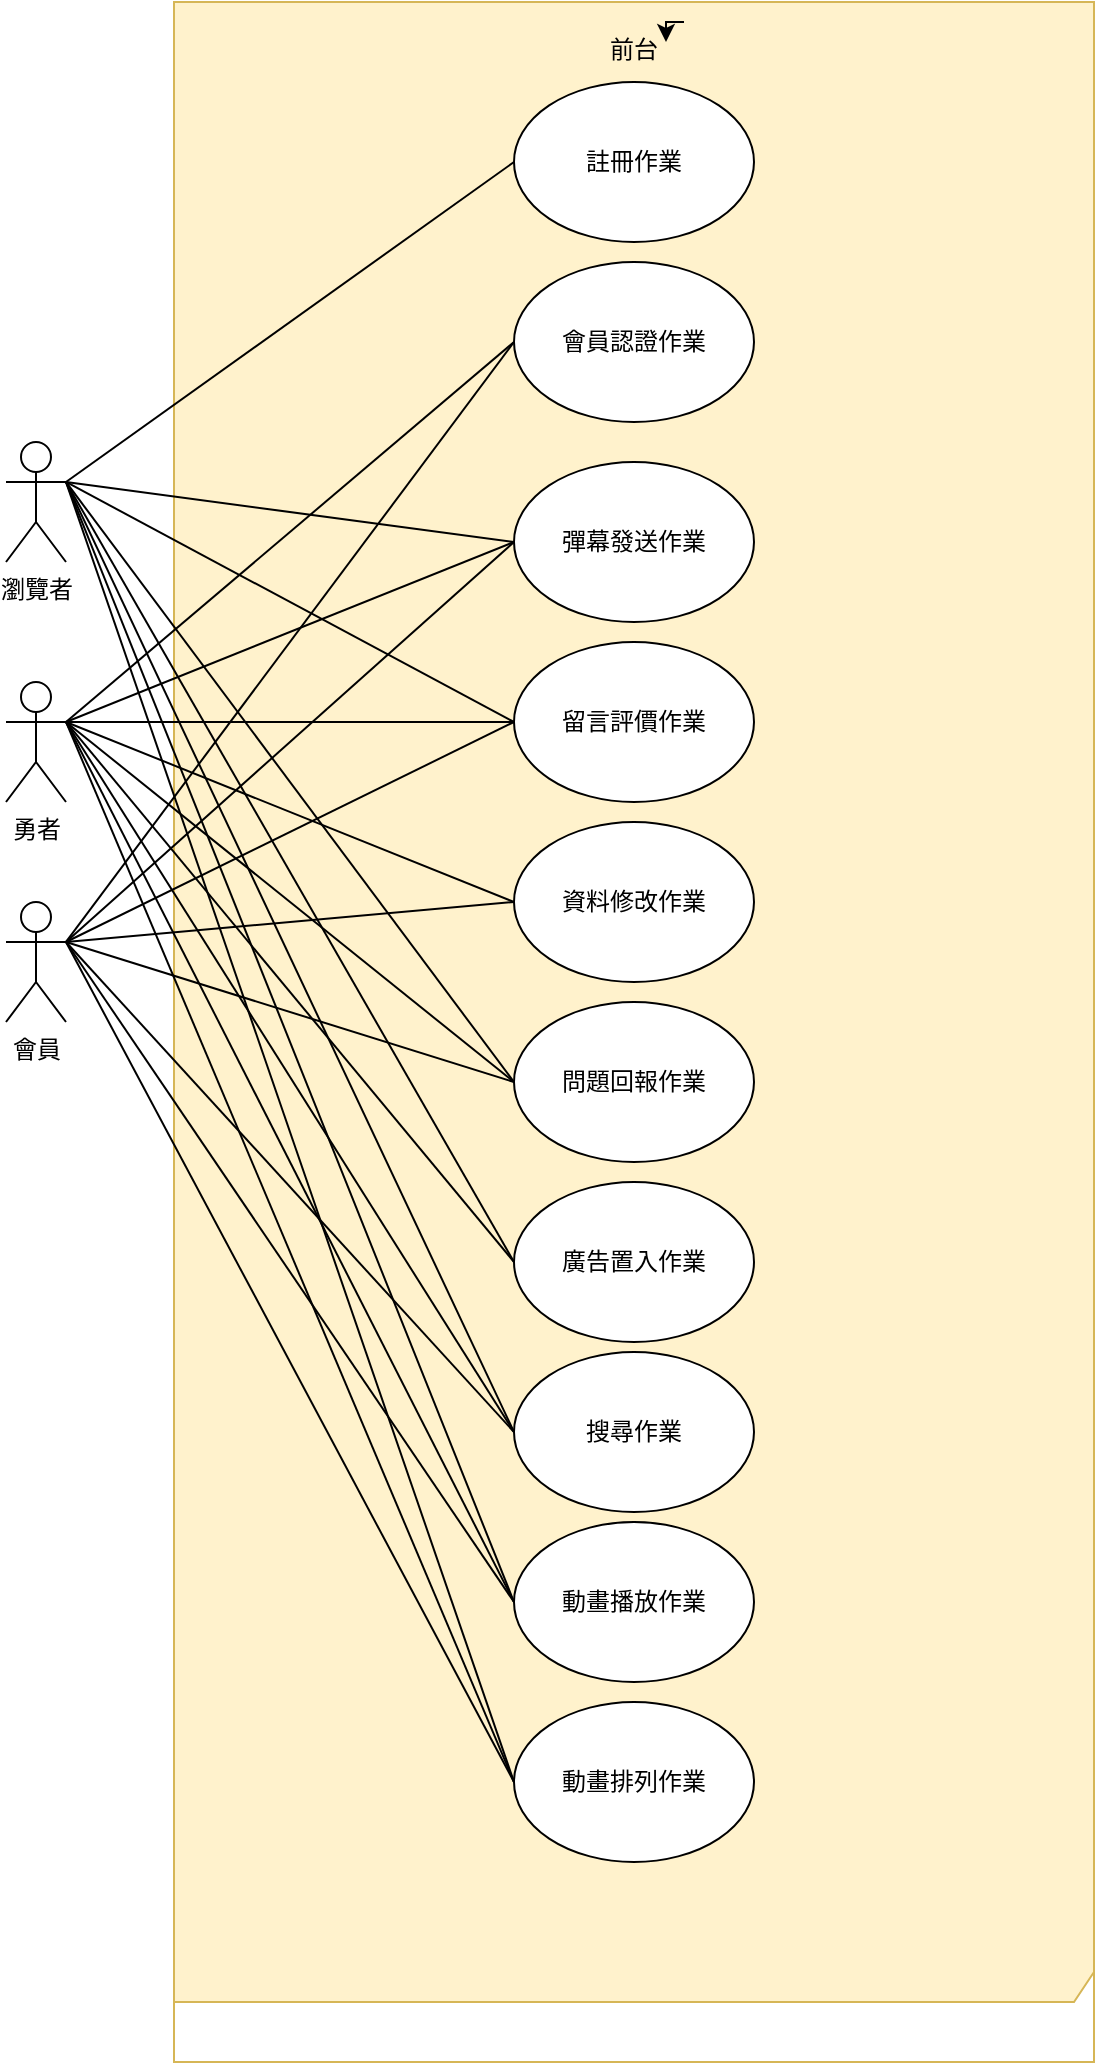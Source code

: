 <mxfile pages="2">
    <diagram id="2rHkpV9GjdSg73lqdJGZ" name="Page-1">
        <mxGraphModel dx="397" dy="1693" grid="1" gridSize="10" guides="1" tooltips="1" connect="1" arrows="1" fold="1" page="1" pageScale="1" pageWidth="827" pageHeight="1169" math="0" shadow="0">
            <root>
                <mxCell id="0"/>
                <mxCell id="1" parent="0"/>
                <mxCell id="3whnX0wflytPK5QzqAfA-55" value="" style="shape=umlFrame;tabPosition=left;html=1;boundedLbl=1;labelInHeader=1;width=460;height=1000;fillColor=#fff2cc;strokeColor=#d6b656;" parent="1" vertex="1">
                    <mxGeometry x="184" y="-150" width="460" height="1030" as="geometry"/>
                </mxCell>
                <mxCell id="3whnX0wflytPK5QzqAfA-56" value="前台" style="text;align=center;" parent="3whnX0wflytPK5QzqAfA-55" vertex="1">
                    <mxGeometry width="100" height="20" relative="1" as="geometry">
                        <mxPoint x="180" y="10" as="offset"/>
                    </mxGeometry>
                </mxCell>
                <mxCell id="3whnX0wflytPK5QzqAfA-57" style="edgeStyle=orthogonalEdgeStyle;rounded=0;orthogonalLoop=1;jettySize=auto;html=1;exitX=0.75;exitY=0;exitDx=0;exitDy=0;entryX=0.66;entryY=0.5;entryDx=0;entryDy=0;entryPerimeter=0;" parent="3whnX0wflytPK5QzqAfA-55" source="3whnX0wflytPK5QzqAfA-56" target="3whnX0wflytPK5QzqAfA-56" edge="1">
                    <mxGeometry relative="1" as="geometry"/>
                </mxCell>
                <mxCell id="3whnX0wflytPK5QzqAfA-1" value="瀏覽者" style="shape=umlActor;verticalLabelPosition=bottom;verticalAlign=top;html=1;outlineConnect=0;" parent="1" vertex="1">
                    <mxGeometry x="100" y="70" width="30" height="60" as="geometry"/>
                </mxCell>
                <mxCell id="3whnX0wflytPK5QzqAfA-2" value="註冊作業" style="ellipse;whiteSpace=wrap;html=1;" parent="1" vertex="1">
                    <mxGeometry x="354" y="-110" width="120" height="80" as="geometry"/>
                </mxCell>
                <mxCell id="3whnX0wflytPK5QzqAfA-5" value="會員認證作業" style="ellipse;whiteSpace=wrap;html=1;" parent="1" vertex="1">
                    <mxGeometry x="354" y="-20" width="120" height="80" as="geometry"/>
                </mxCell>
                <mxCell id="3whnX0wflytPK5QzqAfA-6" value="彈幕發送作業" style="ellipse;whiteSpace=wrap;html=1;" parent="1" vertex="1">
                    <mxGeometry x="354" y="80" width="120" height="80" as="geometry"/>
                </mxCell>
                <mxCell id="3whnX0wflytPK5QzqAfA-7" value="搜尋作業" style="ellipse;whiteSpace=wrap;html=1;" parent="1" vertex="1">
                    <mxGeometry x="354" y="525" width="120" height="80" as="geometry"/>
                </mxCell>
                <mxCell id="3whnX0wflytPK5QzqAfA-8" value="問題回報作業" style="ellipse;whiteSpace=wrap;html=1;" parent="1" vertex="1">
                    <mxGeometry x="354" y="350" width="120" height="80" as="geometry"/>
                </mxCell>
                <mxCell id="3whnX0wflytPK5QzqAfA-9" value="廣告置入作業" style="ellipse;whiteSpace=wrap;html=1;" parent="1" vertex="1">
                    <mxGeometry x="354" y="440" width="120" height="80" as="geometry"/>
                </mxCell>
                <mxCell id="3whnX0wflytPK5QzqAfA-10" value="留言評價作業" style="ellipse;whiteSpace=wrap;html=1;" parent="1" vertex="1">
                    <mxGeometry x="354" y="170" width="120" height="80" as="geometry"/>
                </mxCell>
                <mxCell id="3whnX0wflytPK5QzqAfA-11" value="資料修改作業" style="ellipse;whiteSpace=wrap;html=1;" parent="1" vertex="1">
                    <mxGeometry x="354" y="260" width="120" height="80" as="geometry"/>
                </mxCell>
                <mxCell id="3whnX0wflytPK5QzqAfA-12" value="動畫排列作業" style="ellipse;whiteSpace=wrap;html=1;" parent="1" vertex="1">
                    <mxGeometry x="354" y="700" width="120" height="80" as="geometry"/>
                </mxCell>
                <mxCell id="3whnX0wflytPK5QzqAfA-13" value="動畫播放作業" style="ellipse;whiteSpace=wrap;html=1;" parent="1" vertex="1">
                    <mxGeometry x="354" y="610" width="120" height="80" as="geometry"/>
                </mxCell>
                <mxCell id="3whnX0wflytPK5QzqAfA-15" value="勇者" style="shape=umlActor;verticalLabelPosition=bottom;verticalAlign=top;html=1;outlineConnect=0;" parent="1" vertex="1">
                    <mxGeometry x="100" y="190" width="30" height="60" as="geometry"/>
                </mxCell>
                <mxCell id="3whnX0wflytPK5QzqAfA-16" value="會員" style="shape=umlActor;verticalLabelPosition=bottom;verticalAlign=top;html=1;outlineConnect=0;" parent="1" vertex="1">
                    <mxGeometry x="100" y="300" width="30" height="60" as="geometry"/>
                </mxCell>
                <mxCell id="3whnX0wflytPK5QzqAfA-19" value="" style="endArrow=none;html=1;rounded=0;exitX=1;exitY=0.333;exitDx=0;exitDy=0;exitPerimeter=0;entryX=0;entryY=0.5;entryDx=0;entryDy=0;" parent="1" source="3whnX0wflytPK5QzqAfA-1" target="3whnX0wflytPK5QzqAfA-2" edge="1">
                    <mxGeometry width="50" height="50" relative="1" as="geometry">
                        <mxPoint x="130" y="110" as="sourcePoint"/>
                        <mxPoint x="180" y="60" as="targetPoint"/>
                    </mxGeometry>
                </mxCell>
                <mxCell id="3whnX0wflytPK5QzqAfA-21" value="" style="endArrow=none;html=1;rounded=0;exitX=1;exitY=0.333;exitDx=0;exitDy=0;exitPerimeter=0;entryX=0;entryY=0.5;entryDx=0;entryDy=0;" parent="1" source="3whnX0wflytPK5QzqAfA-15" target="3whnX0wflytPK5QzqAfA-5" edge="1">
                    <mxGeometry width="50" height="50" relative="1" as="geometry">
                        <mxPoint x="150" y="200" as="sourcePoint"/>
                        <mxPoint x="340" y="180" as="targetPoint"/>
                    </mxGeometry>
                </mxCell>
                <mxCell id="3whnX0wflytPK5QzqAfA-22" value="" style="endArrow=none;html=1;rounded=0;exitX=1;exitY=0.333;exitDx=0;exitDy=0;exitPerimeter=0;entryX=0;entryY=0.5;entryDx=0;entryDy=0;" parent="1" source="3whnX0wflytPK5QzqAfA-16" target="3whnX0wflytPK5QzqAfA-5" edge="1">
                    <mxGeometry width="50" height="50" relative="1" as="geometry">
                        <mxPoint x="170" y="330" as="sourcePoint"/>
                        <mxPoint x="370" y="310" as="targetPoint"/>
                    </mxGeometry>
                </mxCell>
                <mxCell id="3whnX0wflytPK5QzqAfA-23" value="" style="endArrow=none;html=1;rounded=0;entryX=0;entryY=0.5;entryDx=0;entryDy=0;fontStyle=1" parent="1" target="3whnX0wflytPK5QzqAfA-6" edge="1">
                    <mxGeometry width="50" height="50" relative="1" as="geometry">
                        <mxPoint x="130" y="90" as="sourcePoint"/>
                        <mxPoint x="360" y="100" as="targetPoint"/>
                    </mxGeometry>
                </mxCell>
                <mxCell id="3whnX0wflytPK5QzqAfA-24" value="" style="endArrow=none;html=1;rounded=0;exitX=1;exitY=0.333;exitDx=0;exitDy=0;exitPerimeter=0;entryX=0;entryY=0.5;entryDx=0;entryDy=0;" parent="1" source="3whnX0wflytPK5QzqAfA-15" target="3whnX0wflytPK5QzqAfA-6" edge="1">
                    <mxGeometry width="50" height="50" relative="1" as="geometry">
                        <mxPoint x="154" y="220" as="sourcePoint"/>
                        <mxPoint x="354" y="200" as="targetPoint"/>
                    </mxGeometry>
                </mxCell>
                <mxCell id="3whnX0wflytPK5QzqAfA-25" value="" style="endArrow=none;html=1;rounded=0;exitX=1;exitY=0.333;exitDx=0;exitDy=0;exitPerimeter=0;entryX=0;entryY=0.5;entryDx=0;entryDy=0;" parent="1" source="3whnX0wflytPK5QzqAfA-16" target="3whnX0wflytPK5QzqAfA-6" edge="1">
                    <mxGeometry width="50" height="50" relative="1" as="geometry">
                        <mxPoint x="200" y="340" as="sourcePoint"/>
                        <mxPoint x="400" y="320" as="targetPoint"/>
                    </mxGeometry>
                </mxCell>
                <mxCell id="3whnX0wflytPK5QzqAfA-26" value="" style="endArrow=none;html=1;rounded=0;entryX=0;entryY=0.5;entryDx=0;entryDy=0;" parent="1" target="3whnX0wflytPK5QzqAfA-10" edge="1">
                    <mxGeometry width="50" height="50" relative="1" as="geometry">
                        <mxPoint x="130" y="320" as="sourcePoint"/>
                        <mxPoint x="354" y="300" as="targetPoint"/>
                    </mxGeometry>
                </mxCell>
                <mxCell id="3whnX0wflytPK5QzqAfA-27" value="" style="endArrow=none;html=1;rounded=0;entryX=0;entryY=0.5;entryDx=0;entryDy=0;exitX=1;exitY=0.333;exitDx=0;exitDy=0;exitPerimeter=0;" parent="1" source="3whnX0wflytPK5QzqAfA-15" target="3whnX0wflytPK5QzqAfA-10" edge="1">
                    <mxGeometry width="50" height="50" relative="1" as="geometry">
                        <mxPoint x="140" y="330" as="sourcePoint"/>
                        <mxPoint x="340" y="330" as="targetPoint"/>
                    </mxGeometry>
                </mxCell>
                <mxCell id="3whnX0wflytPK5QzqAfA-28" value="" style="endArrow=none;html=1;rounded=0;exitX=1;exitY=0.333;exitDx=0;exitDy=0;exitPerimeter=0;entryX=0;entryY=0.5;entryDx=0;entryDy=0;" parent="1" source="3whnX0wflytPK5QzqAfA-1" target="3whnX0wflytPK5QzqAfA-10" edge="1">
                    <mxGeometry width="50" height="50" relative="1" as="geometry">
                        <mxPoint x="150" y="340" as="sourcePoint"/>
                        <mxPoint x="330" y="320" as="targetPoint"/>
                    </mxGeometry>
                </mxCell>
                <mxCell id="3whnX0wflytPK5QzqAfA-29" value="" style="endArrow=none;html=1;rounded=0;entryX=0;entryY=0.5;entryDx=0;entryDy=0;" parent="1" target="3whnX0wflytPK5QzqAfA-11" edge="1">
                    <mxGeometry width="50" height="50" relative="1" as="geometry">
                        <mxPoint x="130" y="210" as="sourcePoint"/>
                        <mxPoint x="360" y="350" as="targetPoint"/>
                    </mxGeometry>
                </mxCell>
                <mxCell id="3whnX0wflytPK5QzqAfA-30" value="" style="endArrow=none;html=1;rounded=0;exitX=1;exitY=0.333;exitDx=0;exitDy=0;exitPerimeter=0;entryX=0;entryY=0.5;entryDx=0;entryDy=0;" parent="1" source="3whnX0wflytPK5QzqAfA-16" target="3whnX0wflytPK5QzqAfA-11" edge="1">
                    <mxGeometry width="50" height="50" relative="1" as="geometry">
                        <mxPoint x="170" y="360" as="sourcePoint"/>
                        <mxPoint x="330" y="410" as="targetPoint"/>
                    </mxGeometry>
                </mxCell>
                <mxCell id="3whnX0wflytPK5QzqAfA-33" value="" style="endArrow=none;html=1;rounded=0;exitX=1;exitY=0.333;exitDx=0;exitDy=0;exitPerimeter=0;entryX=0;entryY=0.5;entryDx=0;entryDy=0;" parent="1" source="3whnX0wflytPK5QzqAfA-16" target="3whnX0wflytPK5QzqAfA-8" edge="1">
                    <mxGeometry width="50" height="50" relative="1" as="geometry">
                        <mxPoint x="190" y="460" as="sourcePoint"/>
                        <mxPoint x="240" y="410" as="targetPoint"/>
                    </mxGeometry>
                </mxCell>
                <mxCell id="3whnX0wflytPK5QzqAfA-34" value="" style="endArrow=none;html=1;rounded=0;exitX=1;exitY=0.333;exitDx=0;exitDy=0;exitPerimeter=0;entryX=0;entryY=0.5;entryDx=0;entryDy=0;" parent="1" source="3whnX0wflytPK5QzqAfA-15" target="3whnX0wflytPK5QzqAfA-8" edge="1">
                    <mxGeometry width="50" height="50" relative="1" as="geometry">
                        <mxPoint x="140" y="330" as="sourcePoint"/>
                        <mxPoint x="340" y="510" as="targetPoint"/>
                    </mxGeometry>
                </mxCell>
                <mxCell id="3whnX0wflytPK5QzqAfA-35" value="" style="endArrow=none;html=1;rounded=0;exitX=1;exitY=0.333;exitDx=0;exitDy=0;exitPerimeter=0;entryX=0;entryY=0.5;entryDx=0;entryDy=0;" parent="1" source="3whnX0wflytPK5QzqAfA-1" target="3whnX0wflytPK5QzqAfA-8" edge="1">
                    <mxGeometry width="50" height="50" relative="1" as="geometry">
                        <mxPoint x="140" y="220" as="sourcePoint"/>
                        <mxPoint x="340" y="510" as="targetPoint"/>
                    </mxGeometry>
                </mxCell>
                <mxCell id="3whnX0wflytPK5QzqAfA-36" value="" style="endArrow=none;html=1;rounded=0;exitX=1;exitY=0.333;exitDx=0;exitDy=0;exitPerimeter=0;entryX=0;entryY=0.5;entryDx=0;entryDy=0;" parent="1" source="3whnX0wflytPK5QzqAfA-15" target="3whnX0wflytPK5QzqAfA-9" edge="1">
                    <mxGeometry width="50" height="50" relative="1" as="geometry">
                        <mxPoint x="150" y="230" as="sourcePoint"/>
                        <mxPoint x="350" y="520" as="targetPoint"/>
                    </mxGeometry>
                </mxCell>
                <mxCell id="3whnX0wflytPK5QzqAfA-37" value="" style="endArrow=none;html=1;rounded=0;exitX=1;exitY=0.333;exitDx=0;exitDy=0;exitPerimeter=0;entryX=0;entryY=0.5;entryDx=0;entryDy=0;" parent="1" source="3whnX0wflytPK5QzqAfA-1" target="3whnX0wflytPK5QzqAfA-9" edge="1">
                    <mxGeometry width="50" height="50" relative="1" as="geometry">
                        <mxPoint x="140" y="220" as="sourcePoint"/>
                        <mxPoint x="340" y="600" as="targetPoint"/>
                    </mxGeometry>
                </mxCell>
                <mxCell id="3whnX0wflytPK5QzqAfA-38" value="" style="endArrow=none;html=1;rounded=0;exitX=1;exitY=0.333;exitDx=0;exitDy=0;exitPerimeter=0;entryX=0;entryY=0.5;entryDx=0;entryDy=0;" parent="1" source="3whnX0wflytPK5QzqAfA-15" target="3whnX0wflytPK5QzqAfA-7" edge="1">
                    <mxGeometry width="50" height="50" relative="1" as="geometry">
                        <mxPoint x="150" y="230" as="sourcePoint"/>
                        <mxPoint x="350" y="610" as="targetPoint"/>
                    </mxGeometry>
                </mxCell>
                <mxCell id="3whnX0wflytPK5QzqAfA-39" value="" style="endArrow=none;html=1;rounded=0;exitX=1;exitY=0.333;exitDx=0;exitDy=0;exitPerimeter=0;entryX=0;entryY=0.5;entryDx=0;entryDy=0;" parent="1" source="3whnX0wflytPK5QzqAfA-16" target="3whnX0wflytPK5QzqAfA-7" edge="1">
                    <mxGeometry width="50" height="50" relative="1" as="geometry">
                        <mxPoint x="140" y="220" as="sourcePoint"/>
                        <mxPoint x="340" y="690" as="targetPoint"/>
                    </mxGeometry>
                </mxCell>
                <mxCell id="3whnX0wflytPK5QzqAfA-40" value="" style="endArrow=none;html=1;rounded=0;exitX=1;exitY=0.333;exitDx=0;exitDy=0;exitPerimeter=0;entryX=0;entryY=0.5;entryDx=0;entryDy=0;" parent="1" source="3whnX0wflytPK5QzqAfA-1" target="3whnX0wflytPK5QzqAfA-7" edge="1">
                    <mxGeometry width="50" height="50" relative="1" as="geometry">
                        <mxPoint x="150" y="230" as="sourcePoint"/>
                        <mxPoint x="350" y="700" as="targetPoint"/>
                    </mxGeometry>
                </mxCell>
                <mxCell id="3whnX0wflytPK5QzqAfA-43" value="" style="endArrow=none;html=1;rounded=0;exitX=1;exitY=0.333;exitDx=0;exitDy=0;exitPerimeter=0;entryX=0;entryY=0.5;entryDx=0;entryDy=0;" parent="1" source="3whnX0wflytPK5QzqAfA-16" target="3whnX0wflytPK5QzqAfA-13" edge="1">
                    <mxGeometry width="50" height="50" relative="1" as="geometry">
                        <mxPoint x="170" y="250" as="sourcePoint"/>
                        <mxPoint x="370" y="720" as="targetPoint"/>
                    </mxGeometry>
                </mxCell>
                <mxCell id="3whnX0wflytPK5QzqAfA-45" value="" style="endArrow=none;html=1;rounded=0;exitX=1;exitY=0.333;exitDx=0;exitDy=0;exitPerimeter=0;entryX=0;entryY=0.5;entryDx=0;entryDy=0;" parent="1" source="3whnX0wflytPK5QzqAfA-15" target="3whnX0wflytPK5QzqAfA-13" edge="1">
                    <mxGeometry width="50" height="50" relative="1" as="geometry">
                        <mxPoint x="140" y="230" as="sourcePoint"/>
                        <mxPoint x="340" y="680" as="targetPoint"/>
                    </mxGeometry>
                </mxCell>
                <mxCell id="3whnX0wflytPK5QzqAfA-46" value="" style="endArrow=none;html=1;rounded=0;exitX=1;exitY=0.333;exitDx=0;exitDy=0;exitPerimeter=0;entryX=0;entryY=0.5;entryDx=0;entryDy=0;" parent="1" source="3whnX0wflytPK5QzqAfA-1" target="3whnX0wflytPK5QzqAfA-13" edge="1">
                    <mxGeometry width="50" height="50" relative="1" as="geometry">
                        <mxPoint x="160" y="350" as="sourcePoint"/>
                        <mxPoint x="360" y="800" as="targetPoint"/>
                    </mxGeometry>
                </mxCell>
                <mxCell id="3whnX0wflytPK5QzqAfA-47" value="" style="endArrow=none;html=1;rounded=0;exitX=1;exitY=0.333;exitDx=0;exitDy=0;exitPerimeter=0;entryX=0;entryY=0.5;entryDx=0;entryDy=0;" parent="1" source="3whnX0wflytPK5QzqAfA-16" target="3whnX0wflytPK5QzqAfA-12" edge="1">
                    <mxGeometry width="50" height="50" relative="1" as="geometry">
                        <mxPoint x="170" y="360" as="sourcePoint"/>
                        <mxPoint x="370" y="810" as="targetPoint"/>
                    </mxGeometry>
                </mxCell>
                <mxCell id="3whnX0wflytPK5QzqAfA-49" value="" style="endArrow=none;html=1;rounded=0;exitX=1;exitY=0.333;exitDx=0;exitDy=0;exitPerimeter=0;entryX=0;entryY=0.5;entryDx=0;entryDy=0;" parent="1" source="3whnX0wflytPK5QzqAfA-15" target="3whnX0wflytPK5QzqAfA-12" edge="1">
                    <mxGeometry width="50" height="50" relative="1" as="geometry">
                        <mxPoint x="190" y="380" as="sourcePoint"/>
                        <mxPoint x="390" y="830" as="targetPoint"/>
                    </mxGeometry>
                </mxCell>
                <mxCell id="3whnX0wflytPK5QzqAfA-50" value="" style="endArrow=none;html=1;rounded=0;exitX=1;exitY=0.333;exitDx=0;exitDy=0;exitPerimeter=0;entryX=0;entryY=0.5;entryDx=0;entryDy=0;" parent="1" source="3whnX0wflytPK5QzqAfA-1" target="3whnX0wflytPK5QzqAfA-12" edge="1">
                    <mxGeometry width="50" height="50" relative="1" as="geometry">
                        <mxPoint x="200" y="390" as="sourcePoint"/>
                        <mxPoint x="400" y="840" as="targetPoint"/>
                    </mxGeometry>
                </mxCell>
            </root>
        </mxGraphModel>
    </diagram>
    <diagram id="Vdtk1nNP9vqXgQDWn-sn" name="Page-2">
        <mxGraphModel dx="1422" dy="794" grid="1" gridSize="10" guides="1" tooltips="1" connect="1" arrows="1" fold="1" page="1" pageScale="1" pageWidth="827" pageHeight="1169" math="0" shadow="0">
            <root>
                <mxCell id="0"/>
                <mxCell id="1" parent="0"/>
                <mxCell id="8tTM3FwG_HWKP5DJ9q_F-4" value="" style="shape=umlFrame;tabPosition=left;html=1;boundedLbl=1;labelInHeader=1;width=320;height=520;fillColor=#e1d5e7;strokeColor=#9673a6;" vertex="1" parent="1">
                    <mxGeometry x="240" y="110" width="320" height="520" as="geometry"/>
                </mxCell>
                <mxCell id="LTLDjuEn-kQ1hGM4p7Yw-2" value="管理員" style="shape=umlActor;verticalLabelPosition=bottom;verticalAlign=top;html=1;outlineConnect=0;" vertex="1" parent="1">
                    <mxGeometry x="100" y="290" width="30" height="60" as="geometry"/>
                </mxCell>
                <mxCell id="LTLDjuEn-kQ1hGM4p7Yw-3" value="" style="endArrow=none;html=1;rounded=0;exitX=1;exitY=0.333;exitDx=0;exitDy=0;exitPerimeter=0;entryX=-0.029;entryY=0.414;entryDx=0;entryDy=0;entryPerimeter=0;" edge="1" parent="1" source="LTLDjuEn-kQ1hGM4p7Yw-2" target="z_R7r7yf3QVvi-BS1ski-2">
                    <mxGeometry width="50" height="50" relative="1" as="geometry">
                        <mxPoint x="310" y="-100" as="sourcePoint"/>
                        <mxPoint x="510" y="350" as="targetPoint"/>
                    </mxGeometry>
                </mxCell>
                <mxCell id="z_R7r7yf3QVvi-BS1ski-2" value="管理作業" style="ellipse;whiteSpace=wrap;html=1;" vertex="1" parent="1">
                    <mxGeometry x="330" y="190" width="140" height="70" as="geometry"/>
                </mxCell>
                <mxCell id="8tTM3FwG_HWKP5DJ9q_F-7" value="後台" style="text;html=1;align=center;verticalAlign=middle;resizable=0;points=[];autosize=1;strokeColor=none;fillColor=none;" vertex="1" parent="1">
                    <mxGeometry x="380" y="120" width="40" height="20" as="geometry"/>
                </mxCell>
            </root>
        </mxGraphModel>
    </diagram>
</mxfile>